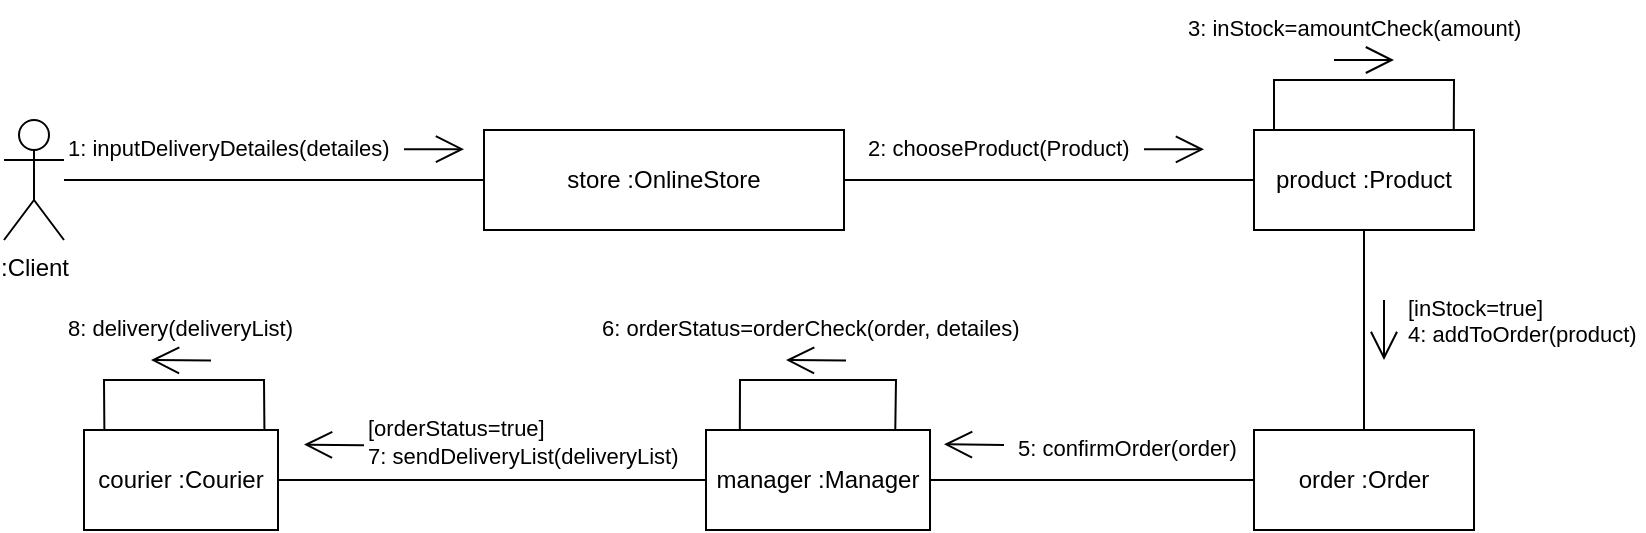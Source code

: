 <mxfile version="24.7.17">
  <diagram name="Страница — 2" id="HFjxC8v0h-KdInVyAiu1">
    <mxGraphModel dx="2046" dy="483" grid="1" gridSize="10" guides="1" tooltips="1" connect="1" arrows="1" fold="1" page="1" pageScale="1" pageWidth="827" pageHeight="1169" math="0" shadow="0">
      <root>
        <mxCell id="0" />
        <mxCell id="1" parent="0" />
        <mxCell id="Xl0pEHAAfheojtCyOTRl-1" value=":Client" style="shape=umlActor;verticalLabelPosition=bottom;verticalAlign=top;html=1;" vertex="1" parent="1">
          <mxGeometry x="-820" y="370" width="30" height="60" as="geometry" />
        </mxCell>
        <mxCell id="Xl0pEHAAfheojtCyOTRl-2" value="manager :Manager" style="html=1;whiteSpace=wrap;" vertex="1" parent="1">
          <mxGeometry x="-469" y="525" width="112" height="50" as="geometry" />
        </mxCell>
        <mxCell id="Xl0pEHAAfheojtCyOTRl-3" value="order :Order" style="html=1;whiteSpace=wrap;" vertex="1" parent="1">
          <mxGeometry x="-195" y="525" width="110" height="50" as="geometry" />
        </mxCell>
        <mxCell id="Xl0pEHAAfheojtCyOTRl-4" value="courier :Courier" style="html=1;whiteSpace=wrap;" vertex="1" parent="1">
          <mxGeometry x="-780" y="525" width="97" height="50" as="geometry" />
        </mxCell>
        <mxCell id="Xl0pEHAAfheojtCyOTRl-5" value="product :Product" style="html=1;whiteSpace=wrap;" vertex="1" parent="1">
          <mxGeometry x="-195" y="375" width="110" height="50" as="geometry" />
        </mxCell>
        <mxCell id="Xl0pEHAAfheojtCyOTRl-6" value="store :OnlineStore" style="html=1;whiteSpace=wrap;" vertex="1" parent="1">
          <mxGeometry x="-580" y="375" width="180" height="50" as="geometry" />
        </mxCell>
        <mxCell id="Xl0pEHAAfheojtCyOTRl-7" value="&lt;span style=&quot;color: rgb(0, 0, 0); font-family: Helvetica; font-size: 11px; font-style: normal; font-variant-ligatures: normal; font-variant-caps: normal; font-weight: 400; letter-spacing: normal; orphans: 2; text-align: center; text-indent: 0px; text-transform: none; widows: 2; word-spacing: 0px; -webkit-text-stroke-width: 0px; white-space: nowrap; background-color: rgb(255, 255, 255); text-decoration-thickness: initial; text-decoration-style: initial; text-decoration-color: initial; display: inline !important; float: none;&quot;&gt;1: inputDeliveryDetailes(detailes)&lt;/span&gt;" style="text;whiteSpace=wrap;html=1;" vertex="1" parent="1">
          <mxGeometry x="-790" y="370" width="180" height="30" as="geometry" />
        </mxCell>
        <mxCell id="Xl0pEHAAfheojtCyOTRl-8" value="" style="endArrow=none;html=1;rounded=0;entryX=0;entryY=0.5;entryDx=0;entryDy=0;" edge="1" parent="1" source="Xl0pEHAAfheojtCyOTRl-1" target="Xl0pEHAAfheojtCyOTRl-6">
          <mxGeometry width="50" height="50" relative="1" as="geometry">
            <mxPoint x="-775" y="420" as="sourcePoint" />
            <mxPoint x="-625" y="320" as="targetPoint" />
          </mxGeometry>
        </mxCell>
        <mxCell id="Xl0pEHAAfheojtCyOTRl-9" value="" style="endArrow=open;endFill=1;endSize=12;html=1;rounded=0;" edge="1" parent="1">
          <mxGeometry width="160" relative="1" as="geometry">
            <mxPoint x="-620" y="384.58" as="sourcePoint" />
            <mxPoint x="-590" y="384.58" as="targetPoint" />
          </mxGeometry>
        </mxCell>
        <mxCell id="Xl0pEHAAfheojtCyOTRl-10" value="&lt;span style=&quot;color: rgb(0, 0, 0); font-family: Helvetica; font-size: 11px; font-style: normal; font-variant-ligatures: normal; font-variant-caps: normal; font-weight: 400; letter-spacing: normal; orphans: 2; text-align: center; text-indent: 0px; text-transform: none; widows: 2; word-spacing: 0px; -webkit-text-stroke-width: 0px; white-space: nowrap; background-color: rgb(255, 255, 255); text-decoration-thickness: initial; text-decoration-style: initial; text-decoration-color: initial; display: inline !important; float: none;&quot;&gt;2: chooseProduct(Product)&lt;/span&gt;" style="text;whiteSpace=wrap;html=1;" vertex="1" parent="1">
          <mxGeometry x="-390" y="370" width="160" height="30" as="geometry" />
        </mxCell>
        <mxCell id="Xl0pEHAAfheojtCyOTRl-11" value="" style="endArrow=none;html=1;rounded=0;entryX=0;entryY=0.5;entryDx=0;entryDy=0;exitX=1;exitY=0.5;exitDx=0;exitDy=0;" edge="1" parent="1" source="Xl0pEHAAfheojtCyOTRl-6" target="Xl0pEHAAfheojtCyOTRl-5">
          <mxGeometry width="50" height="50" relative="1" as="geometry">
            <mxPoint x="-430" y="490" as="sourcePoint" />
            <mxPoint x="-220" y="490" as="targetPoint" />
          </mxGeometry>
        </mxCell>
        <mxCell id="Xl0pEHAAfheojtCyOTRl-12" value="" style="endArrow=open;endFill=1;endSize=12;html=1;rounded=0;" edge="1" parent="1">
          <mxGeometry width="160" relative="1" as="geometry">
            <mxPoint x="-250" y="384.66" as="sourcePoint" />
            <mxPoint x="-220" y="384.66" as="targetPoint" />
          </mxGeometry>
        </mxCell>
        <mxCell id="Xl0pEHAAfheojtCyOTRl-13" value="&lt;span style=&quot;color: rgb(0, 0, 0); font-family: Helvetica; font-size: 11px; font-style: normal; font-variant-ligatures: normal; font-variant-caps: normal; font-weight: 400; letter-spacing: normal; orphans: 2; text-align: center; text-indent: 0px; text-transform: none; widows: 2; word-spacing: 0px; -webkit-text-stroke-width: 0px; white-space: nowrap; background-color: rgb(255, 255, 255); text-decoration-thickness: initial; text-decoration-style: initial; text-decoration-color: initial; display: inline !important; float: none;&quot;&gt;3: inStock=amountCheck(amount)&lt;/span&gt;" style="text;whiteSpace=wrap;html=1;" vertex="1" parent="1">
          <mxGeometry x="-230" y="310" width="180" height="30" as="geometry" />
        </mxCell>
        <mxCell id="Xl0pEHAAfheojtCyOTRl-14" value="" style="endArrow=none;html=1;rounded=0;exitX=0.091;exitY=0.001;exitDx=0;exitDy=0;entryX=0.908;entryY=-0.002;entryDx=0;entryDy=0;exitPerimeter=0;entryPerimeter=0;" edge="1" parent="1" source="Xl0pEHAAfheojtCyOTRl-5" target="Xl0pEHAAfheojtCyOTRl-5">
          <mxGeometry width="50" height="50" relative="1" as="geometry">
            <mxPoint x="-158.75" y="365" as="sourcePoint" />
            <mxPoint x="-104" y="350" as="targetPoint" />
            <Array as="points">
              <mxPoint x="-185" y="350" />
              <mxPoint x="-95" y="350" />
            </Array>
          </mxGeometry>
        </mxCell>
        <mxCell id="Xl0pEHAAfheojtCyOTRl-15" value="" style="endArrow=open;endFill=1;endSize=12;html=1;rounded=0;" edge="1" parent="1">
          <mxGeometry width="160" relative="1" as="geometry">
            <mxPoint x="-155" y="340.0" as="sourcePoint" />
            <mxPoint x="-125" y="340.0" as="targetPoint" />
          </mxGeometry>
        </mxCell>
        <mxCell id="Xl0pEHAAfheojtCyOTRl-16" value="&lt;span style=&quot;color: rgb(0, 0, 0); font-family: Helvetica; font-size: 11px; font-style: normal; font-variant-ligatures: normal; font-variant-caps: normal; font-weight: 400; letter-spacing: normal; orphans: 2; text-align: center; text-indent: 0px; text-transform: none; widows: 2; word-spacing: 0px; -webkit-text-stroke-width: 0px; white-space: nowrap; background-color: rgb(255, 255, 255); text-decoration-thickness: initial; text-decoration-style: initial; text-decoration-color: initial; display: inline !important; float: none;&quot;&gt;[inStock=true]&lt;/span&gt;&lt;div style=&quot;forced-color-adjust: none; color: rgb(0, 0, 0); font-family: Helvetica; font-size: 11px; font-style: normal; font-variant-ligatures: normal; font-variant-caps: normal; font-weight: 400; letter-spacing: normal; orphans: 2; text-align: center; text-indent: 0px; text-transform: none; widows: 2; word-spacing: 0px; -webkit-text-stroke-width: 0px; white-space: nowrap; text-decoration-thickness: initial; text-decoration-style: initial; text-decoration-color: initial;&quot;&gt;4: addToOrder(product)&amp;nbsp;&lt;/div&gt;" style="text;whiteSpace=wrap;html=1;" vertex="1" parent="1">
          <mxGeometry x="-120" y="450" width="120" height="50" as="geometry" />
        </mxCell>
        <mxCell id="Xl0pEHAAfheojtCyOTRl-17" value="" style="endArrow=none;html=1;rounded=0;entryX=0.5;entryY=1;entryDx=0;entryDy=0;exitX=0.5;exitY=0;exitDx=0;exitDy=0;" edge="1" parent="1" source="Xl0pEHAAfheojtCyOTRl-3" target="Xl0pEHAAfheojtCyOTRl-5">
          <mxGeometry width="50" height="50" relative="1" as="geometry">
            <mxPoint x="-315" y="620" as="sourcePoint" />
            <mxPoint x="-105" y="620" as="targetPoint" />
          </mxGeometry>
        </mxCell>
        <mxCell id="Xl0pEHAAfheojtCyOTRl-18" value="" style="endArrow=open;endFill=1;endSize=12;html=1;rounded=0;" edge="1" parent="1">
          <mxGeometry width="160" relative="1" as="geometry">
            <mxPoint x="-130" y="460.0" as="sourcePoint" />
            <mxPoint x="-130" y="490" as="targetPoint" />
          </mxGeometry>
        </mxCell>
        <mxCell id="Xl0pEHAAfheojtCyOTRl-19" value="&lt;span style=&quot;color: rgb(0, 0, 0); font-family: Helvetica; font-size: 11px; font-style: normal; font-variant-ligatures: normal; font-variant-caps: normal; font-weight: 400; letter-spacing: normal; orphans: 2; text-align: center; text-indent: 0px; text-transform: none; widows: 2; word-spacing: 0px; -webkit-text-stroke-width: 0px; white-space: nowrap; background-color: rgb(255, 255, 255); text-decoration-thickness: initial; text-decoration-style: initial; text-decoration-color: initial; display: inline !important; float: none;&quot;&gt;5: confirmOrder(order)&lt;/span&gt;" style="text;whiteSpace=wrap;html=1;" vertex="1" parent="1">
          <mxGeometry x="-315" y="520" width="120" height="25" as="geometry" />
        </mxCell>
        <mxCell id="Xl0pEHAAfheojtCyOTRl-20" value="" style="endArrow=none;html=1;rounded=0;entryX=0;entryY=0.5;entryDx=0;entryDy=0;exitX=1;exitY=0.5;exitDx=0;exitDy=0;" edge="1" parent="1" source="Xl0pEHAAfheojtCyOTRl-2" target="Xl0pEHAAfheojtCyOTRl-3">
          <mxGeometry width="50" height="50" relative="1" as="geometry">
            <mxPoint x="-480" y="622" as="sourcePoint" />
            <mxPoint x="-480" y="547" as="targetPoint" />
          </mxGeometry>
        </mxCell>
        <mxCell id="Xl0pEHAAfheojtCyOTRl-21" value="" style="endArrow=open;endFill=1;endSize=12;html=1;rounded=0;" edge="1" parent="1">
          <mxGeometry width="160" relative="1" as="geometry">
            <mxPoint x="-320" y="532.46" as="sourcePoint" />
            <mxPoint x="-350" y="532.16" as="targetPoint" />
          </mxGeometry>
        </mxCell>
        <mxCell id="Xl0pEHAAfheojtCyOTRl-22" value="&lt;span style=&quot;color: rgb(0, 0, 0); font-family: Helvetica; font-size: 11px; font-style: normal; font-variant-ligatures: normal; font-variant-caps: normal; font-weight: 400; letter-spacing: normal; orphans: 2; text-align: center; text-indent: 0px; text-transform: none; widows: 2; word-spacing: 0px; -webkit-text-stroke-width: 0px; white-space: nowrap; background-color: rgb(255, 255, 255); text-decoration-thickness: initial; text-decoration-style: initial; text-decoration-color: initial; display: inline !important; float: none;&quot;&gt;6: orderStatus=orderCheck(order, detailes)&lt;/span&gt;" style="text;whiteSpace=wrap;html=1;" vertex="1" parent="1">
          <mxGeometry x="-523" y="460" width="220" height="30" as="geometry" />
        </mxCell>
        <mxCell id="Xl0pEHAAfheojtCyOTRl-23" value="" style="endArrow=none;html=1;rounded=0;entryX=0.845;entryY=-0.003;entryDx=0;entryDy=0;entryPerimeter=0;exitX=0.151;exitY=0.006;exitDx=0;exitDy=0;exitPerimeter=0;" edge="1" parent="1" source="Xl0pEHAAfheojtCyOTRl-2" target="Xl0pEHAAfheojtCyOTRl-2">
          <mxGeometry width="50" height="50" relative="1" as="geometry">
            <mxPoint x="-467" y="515" as="sourcePoint" />
            <mxPoint x="-377" y="515" as="targetPoint" />
            <Array as="points">
              <mxPoint x="-452" y="500" />
              <mxPoint x="-374" y="500" />
            </Array>
          </mxGeometry>
        </mxCell>
        <mxCell id="Xl0pEHAAfheojtCyOTRl-24" value="" style="endArrow=open;endFill=1;endSize=12;html=1;rounded=0;" edge="1" parent="1">
          <mxGeometry width="160" relative="1" as="geometry">
            <mxPoint x="-399" y="490.3" as="sourcePoint" />
            <mxPoint x="-429" y="490.0" as="targetPoint" />
          </mxGeometry>
        </mxCell>
        <mxCell id="Xl0pEHAAfheojtCyOTRl-25" value="&lt;span style=&quot;color: rgb(0, 0, 0); font-family: Helvetica; font-size: 11px; font-style: normal; font-variant-ligatures: normal; font-variant-caps: normal; font-weight: 400; letter-spacing: normal; orphans: 2; text-align: center; text-indent: 0px; text-transform: none; widows: 2; word-spacing: 0px; -webkit-text-stroke-width: 0px; white-space: nowrap; background-color: rgb(255, 255, 255); text-decoration-thickness: initial; text-decoration-style: initial; text-decoration-color: initial; display: inline !important; float: none;&quot;&gt;[orderStatus=true] &lt;br&gt;7:&amp;nbsp;sendDeliveryList(deliveryList)&lt;/span&gt;" style="text;whiteSpace=wrap;html=1;" vertex="1" parent="1">
          <mxGeometry x="-640" y="510" width="160" height="30" as="geometry" />
        </mxCell>
        <mxCell id="Xl0pEHAAfheojtCyOTRl-26" value="&lt;span style=&quot;color: rgb(0, 0, 0); font-family: Helvetica; font-size: 11px; font-style: normal; font-variant-ligatures: normal; font-variant-caps: normal; font-weight: 400; letter-spacing: normal; orphans: 2; text-align: center; text-indent: 0px; text-transform: none; widows: 2; word-spacing: 0px; -webkit-text-stroke-width: 0px; white-space: nowrap; background-color: rgb(255, 255, 255); text-decoration-thickness: initial; text-decoration-style: initial; text-decoration-color: initial; display: inline !important; float: none;&quot;&gt;8: delivery(deliveryList)&lt;/span&gt;" style="text;whiteSpace=wrap;html=1;" vertex="1" parent="1">
          <mxGeometry x="-790" y="460" width="120" height="30" as="geometry" />
        </mxCell>
        <mxCell id="Xl0pEHAAfheojtCyOTRl-27" value="" style="endArrow=none;html=1;rounded=0;exitX=1;exitY=0.5;exitDx=0;exitDy=0;entryX=0;entryY=0.5;entryDx=0;entryDy=0;" edge="1" parent="1" source="Xl0pEHAAfheojtCyOTRl-4" target="Xl0pEHAAfheojtCyOTRl-2">
          <mxGeometry width="50" height="50" relative="1" as="geometry">
            <mxPoint x="-680" y="610" as="sourcePoint" />
            <mxPoint x="-400" y="670" as="targetPoint" />
          </mxGeometry>
        </mxCell>
        <mxCell id="Xl0pEHAAfheojtCyOTRl-33" value="" style="endArrow=open;endFill=1;endSize=12;html=1;rounded=0;" edge="1" parent="1">
          <mxGeometry width="160" relative="1" as="geometry">
            <mxPoint x="-640" y="532.6" as="sourcePoint" />
            <mxPoint x="-670" y="532.3" as="targetPoint" />
          </mxGeometry>
        </mxCell>
        <mxCell id="Xl0pEHAAfheojtCyOTRl-34" value="" style="endArrow=none;html=1;rounded=0;entryX=0.93;entryY=-0.005;entryDx=0;entryDy=0;entryPerimeter=0;exitX=0.105;exitY=-0.002;exitDx=0;exitDy=0;exitPerimeter=0;" edge="1" parent="1" source="Xl0pEHAAfheojtCyOTRl-4" target="Xl0pEHAAfheojtCyOTRl-4">
          <mxGeometry width="50" height="50" relative="1" as="geometry">
            <mxPoint x="-760" y="520" as="sourcePoint" />
            <mxPoint x="-700" y="510" as="targetPoint" />
            <Array as="points">
              <mxPoint x="-770" y="500" />
              <mxPoint x="-690" y="500" />
            </Array>
          </mxGeometry>
        </mxCell>
        <mxCell id="Xl0pEHAAfheojtCyOTRl-36" value="" style="endArrow=open;endFill=1;endSize=12;html=1;rounded=0;" edge="1" parent="1">
          <mxGeometry width="160" relative="1" as="geometry">
            <mxPoint x="-716.5" y="490.3" as="sourcePoint" />
            <mxPoint x="-746.5" y="490.0" as="targetPoint" />
          </mxGeometry>
        </mxCell>
      </root>
    </mxGraphModel>
  </diagram>
</mxfile>
